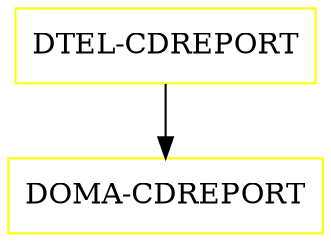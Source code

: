 digraph G {
  "DTEL-CDREPORT" [shape=box,color=yellow];
  "DOMA-CDREPORT" [shape=box,color=yellow,URL="./DOMA_CDREPORT.html"];
  "DTEL-CDREPORT" -> "DOMA-CDREPORT";
}
